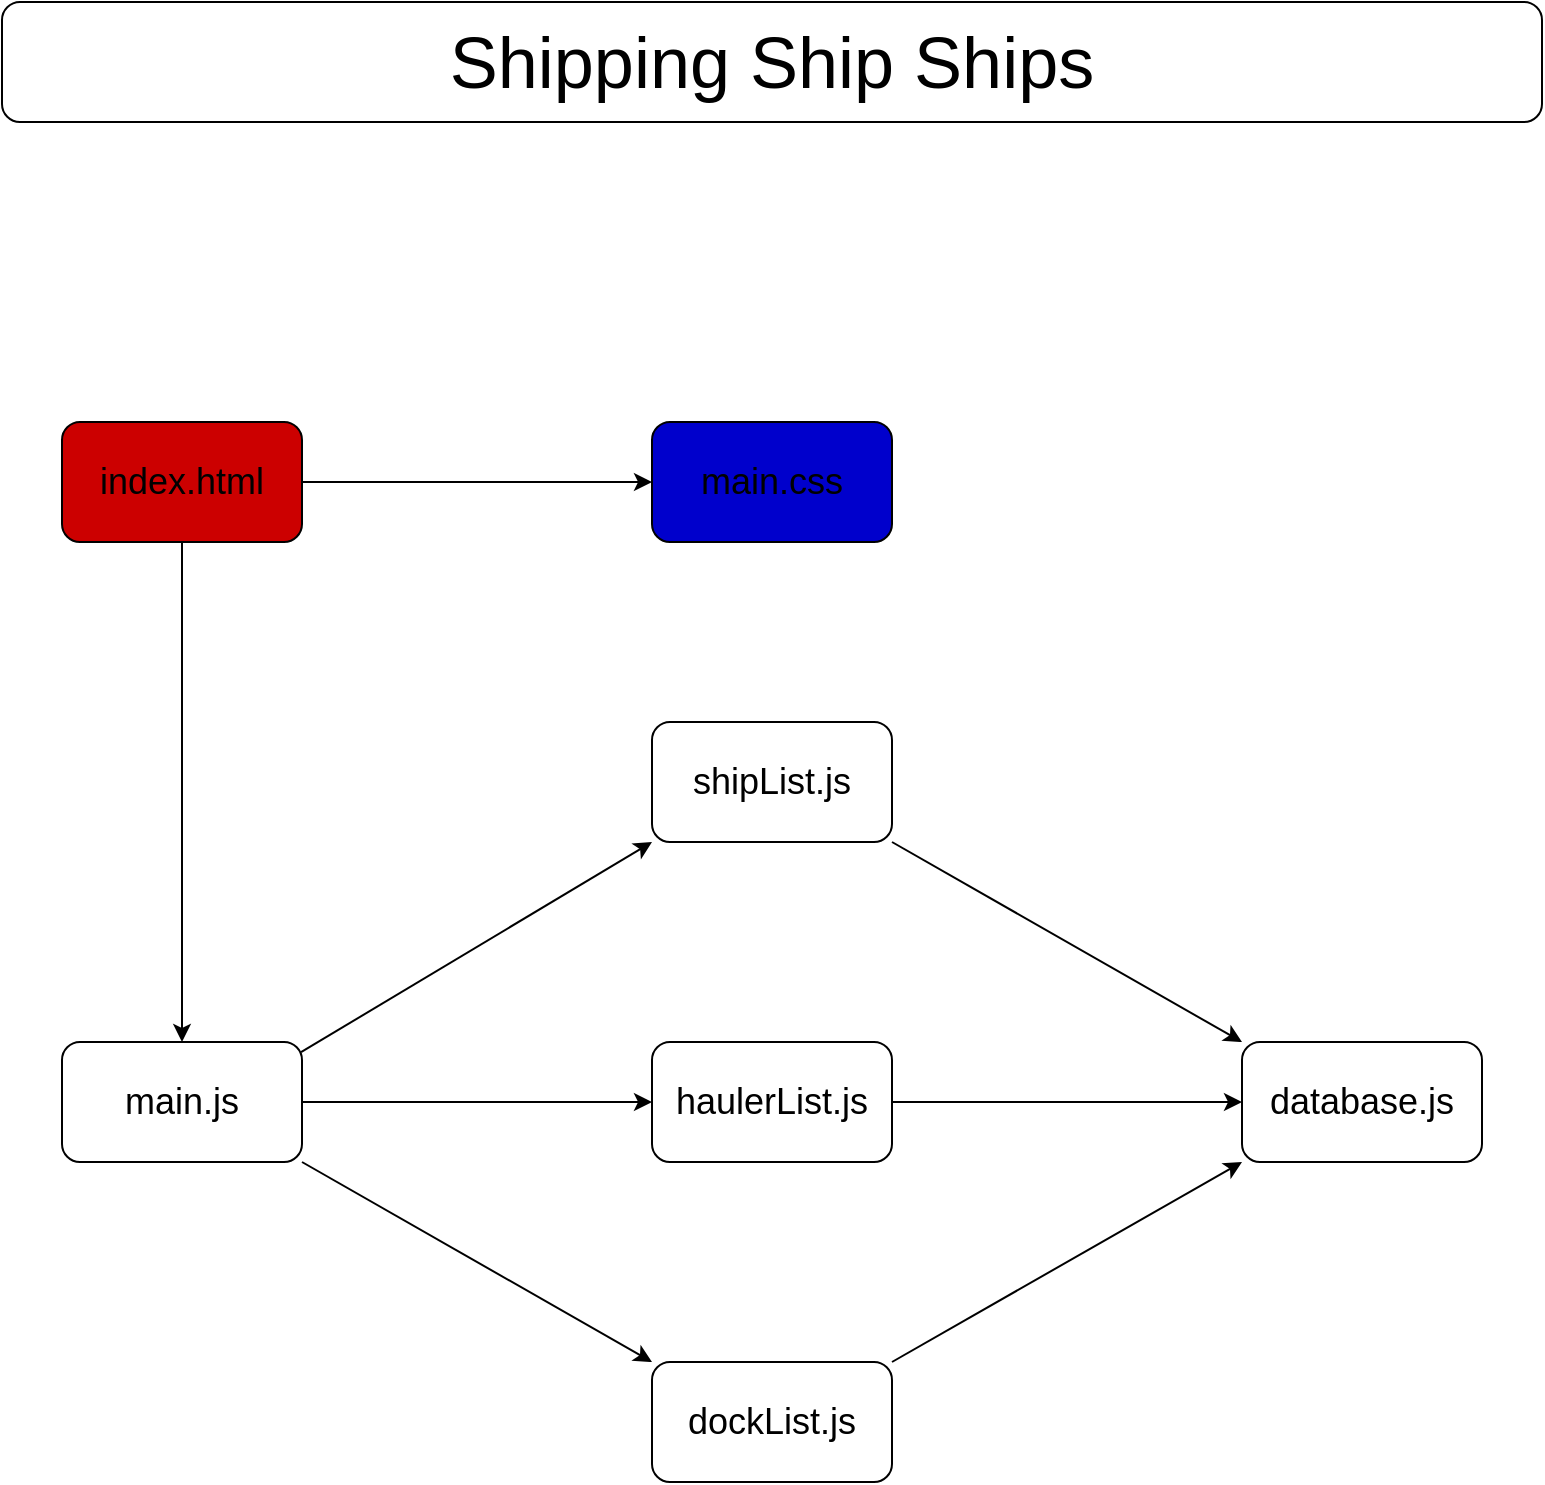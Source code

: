 <mxfile>
    <diagram id="0zrTHvSn99dvd6Ij_WjO" name="Page-1">
        <mxGraphModel dx="1325" dy="1315" grid="1" gridSize="10" guides="1" tooltips="1" connect="1" arrows="1" fold="1" page="1" pageScale="1" pageWidth="850" pageHeight="1100" math="0" shadow="0">
            <root>
                <mxCell id="0"/>
                <mxCell id="1" parent="0"/>
                <mxCell id="3" value="&lt;font style=&quot;font-size: 36px;&quot;&gt;Shipping Ship Ships&lt;/font&gt;" style="rounded=1;whiteSpace=wrap;html=1;" vertex="1" parent="1">
                    <mxGeometry x="40" y="40" width="770" height="60" as="geometry"/>
                </mxCell>
                <mxCell id="4" value="&lt;font style=&quot;font-size: 18px;&quot;&gt;main.js&lt;/font&gt;" style="rounded=1;whiteSpace=wrap;html=1;" vertex="1" parent="1">
                    <mxGeometry x="70" y="560" width="120" height="60" as="geometry"/>
                </mxCell>
                <mxCell id="5" value="database.js" style="rounded=1;whiteSpace=wrap;html=1;fontSize=18;" vertex="1" parent="1">
                    <mxGeometry x="660" y="560" width="120" height="60" as="geometry"/>
                </mxCell>
                <mxCell id="6" value="shipList.js" style="rounded=1;whiteSpace=wrap;html=1;fontSize=18;" vertex="1" parent="1">
                    <mxGeometry x="365" y="400" width="120" height="60" as="geometry"/>
                </mxCell>
                <mxCell id="7" value="dockList.js" style="rounded=1;whiteSpace=wrap;html=1;fontSize=18;" vertex="1" parent="1">
                    <mxGeometry x="365" y="720" width="120" height="60" as="geometry"/>
                </mxCell>
                <mxCell id="8" value="haulerList.js" style="rounded=1;whiteSpace=wrap;html=1;fontSize=18;" vertex="1" parent="1">
                    <mxGeometry x="365" y="560" width="120" height="60" as="geometry"/>
                </mxCell>
                <mxCell id="9" value="" style="endArrow=classic;html=1;fontSize=18;exitX=0.996;exitY=0.085;exitDx=0;exitDy=0;exitPerimeter=0;entryX=0;entryY=1;entryDx=0;entryDy=0;" edge="1" parent="1" source="4" target="6">
                    <mxGeometry width="50" height="50" relative="1" as="geometry">
                        <mxPoint x="830" y="580" as="sourcePoint"/>
                        <mxPoint x="880" y="530" as="targetPoint"/>
                    </mxGeometry>
                </mxCell>
                <mxCell id="10" value="" style="endArrow=classic;html=1;fontSize=18;exitX=1;exitY=1;exitDx=0;exitDy=0;entryX=0;entryY=0;entryDx=0;entryDy=0;" edge="1" parent="1" source="4" target="7">
                    <mxGeometry width="50" height="50" relative="1" as="geometry">
                        <mxPoint x="830" y="580" as="sourcePoint"/>
                        <mxPoint x="880" y="530" as="targetPoint"/>
                    </mxGeometry>
                </mxCell>
                <mxCell id="11" value="" style="endArrow=classic;html=1;fontSize=18;exitX=1;exitY=0.5;exitDx=0;exitDy=0;entryX=0;entryY=0.5;entryDx=0;entryDy=0;" edge="1" parent="1" source="4" target="8">
                    <mxGeometry width="50" height="50" relative="1" as="geometry">
                        <mxPoint x="830" y="580" as="sourcePoint"/>
                        <mxPoint x="880" y="530" as="targetPoint"/>
                    </mxGeometry>
                </mxCell>
                <mxCell id="12" value="" style="endArrow=classic;html=1;fontSize=18;exitX=1;exitY=1;exitDx=0;exitDy=0;entryX=0;entryY=0;entryDx=0;entryDy=0;" edge="1" parent="1" source="6" target="5">
                    <mxGeometry width="50" height="50" relative="1" as="geometry">
                        <mxPoint x="830" y="580" as="sourcePoint"/>
                        <mxPoint x="880" y="530" as="targetPoint"/>
                    </mxGeometry>
                </mxCell>
                <mxCell id="13" value="" style="endArrow=classic;html=1;fontSize=18;exitX=1;exitY=0;exitDx=0;exitDy=0;entryX=0;entryY=1;entryDx=0;entryDy=0;" edge="1" parent="1" source="7" target="5">
                    <mxGeometry width="50" height="50" relative="1" as="geometry">
                        <mxPoint x="830" y="580" as="sourcePoint"/>
                        <mxPoint x="880" y="530" as="targetPoint"/>
                    </mxGeometry>
                </mxCell>
                <mxCell id="14" value="" style="endArrow=classic;html=1;fontSize=18;exitX=1;exitY=0.5;exitDx=0;exitDy=0;entryX=0;entryY=0.5;entryDx=0;entryDy=0;" edge="1" parent="1" source="8" target="5">
                    <mxGeometry width="50" height="50" relative="1" as="geometry">
                        <mxPoint x="830" y="580" as="sourcePoint"/>
                        <mxPoint x="880" y="530" as="targetPoint"/>
                    </mxGeometry>
                </mxCell>
                <mxCell id="15" value="index.html" style="rounded=1;whiteSpace=wrap;html=1;fontSize=18;fillColor=#CC0000;" vertex="1" parent="1">
                    <mxGeometry x="70" y="250" width="120" height="60" as="geometry"/>
                </mxCell>
                <mxCell id="16" value="main.css" style="rounded=1;whiteSpace=wrap;html=1;fontSize=18;fillColor=#0000CC;" vertex="1" parent="1">
                    <mxGeometry x="365" y="250" width="120" height="60" as="geometry"/>
                </mxCell>
                <mxCell id="17" value="" style="endArrow=classic;html=1;fontSize=18;exitX=1;exitY=0.5;exitDx=0;exitDy=0;entryX=0;entryY=0.5;entryDx=0;entryDy=0;" edge="1" parent="1" source="15" target="16">
                    <mxGeometry width="50" height="50" relative="1" as="geometry">
                        <mxPoint x="830" y="460" as="sourcePoint"/>
                        <mxPoint x="880" y="410" as="targetPoint"/>
                    </mxGeometry>
                </mxCell>
                <mxCell id="18" value="" style="endArrow=classic;html=1;fontSize=18;exitX=0.5;exitY=1;exitDx=0;exitDy=0;entryX=0.5;entryY=0;entryDx=0;entryDy=0;" edge="1" parent="1" source="15" target="4">
                    <mxGeometry width="50" height="50" relative="1" as="geometry">
                        <mxPoint x="130" y="340" as="sourcePoint"/>
                        <mxPoint x="880" y="410" as="targetPoint"/>
                    </mxGeometry>
                </mxCell>
            </root>
        </mxGraphModel>
    </diagram>
</mxfile>